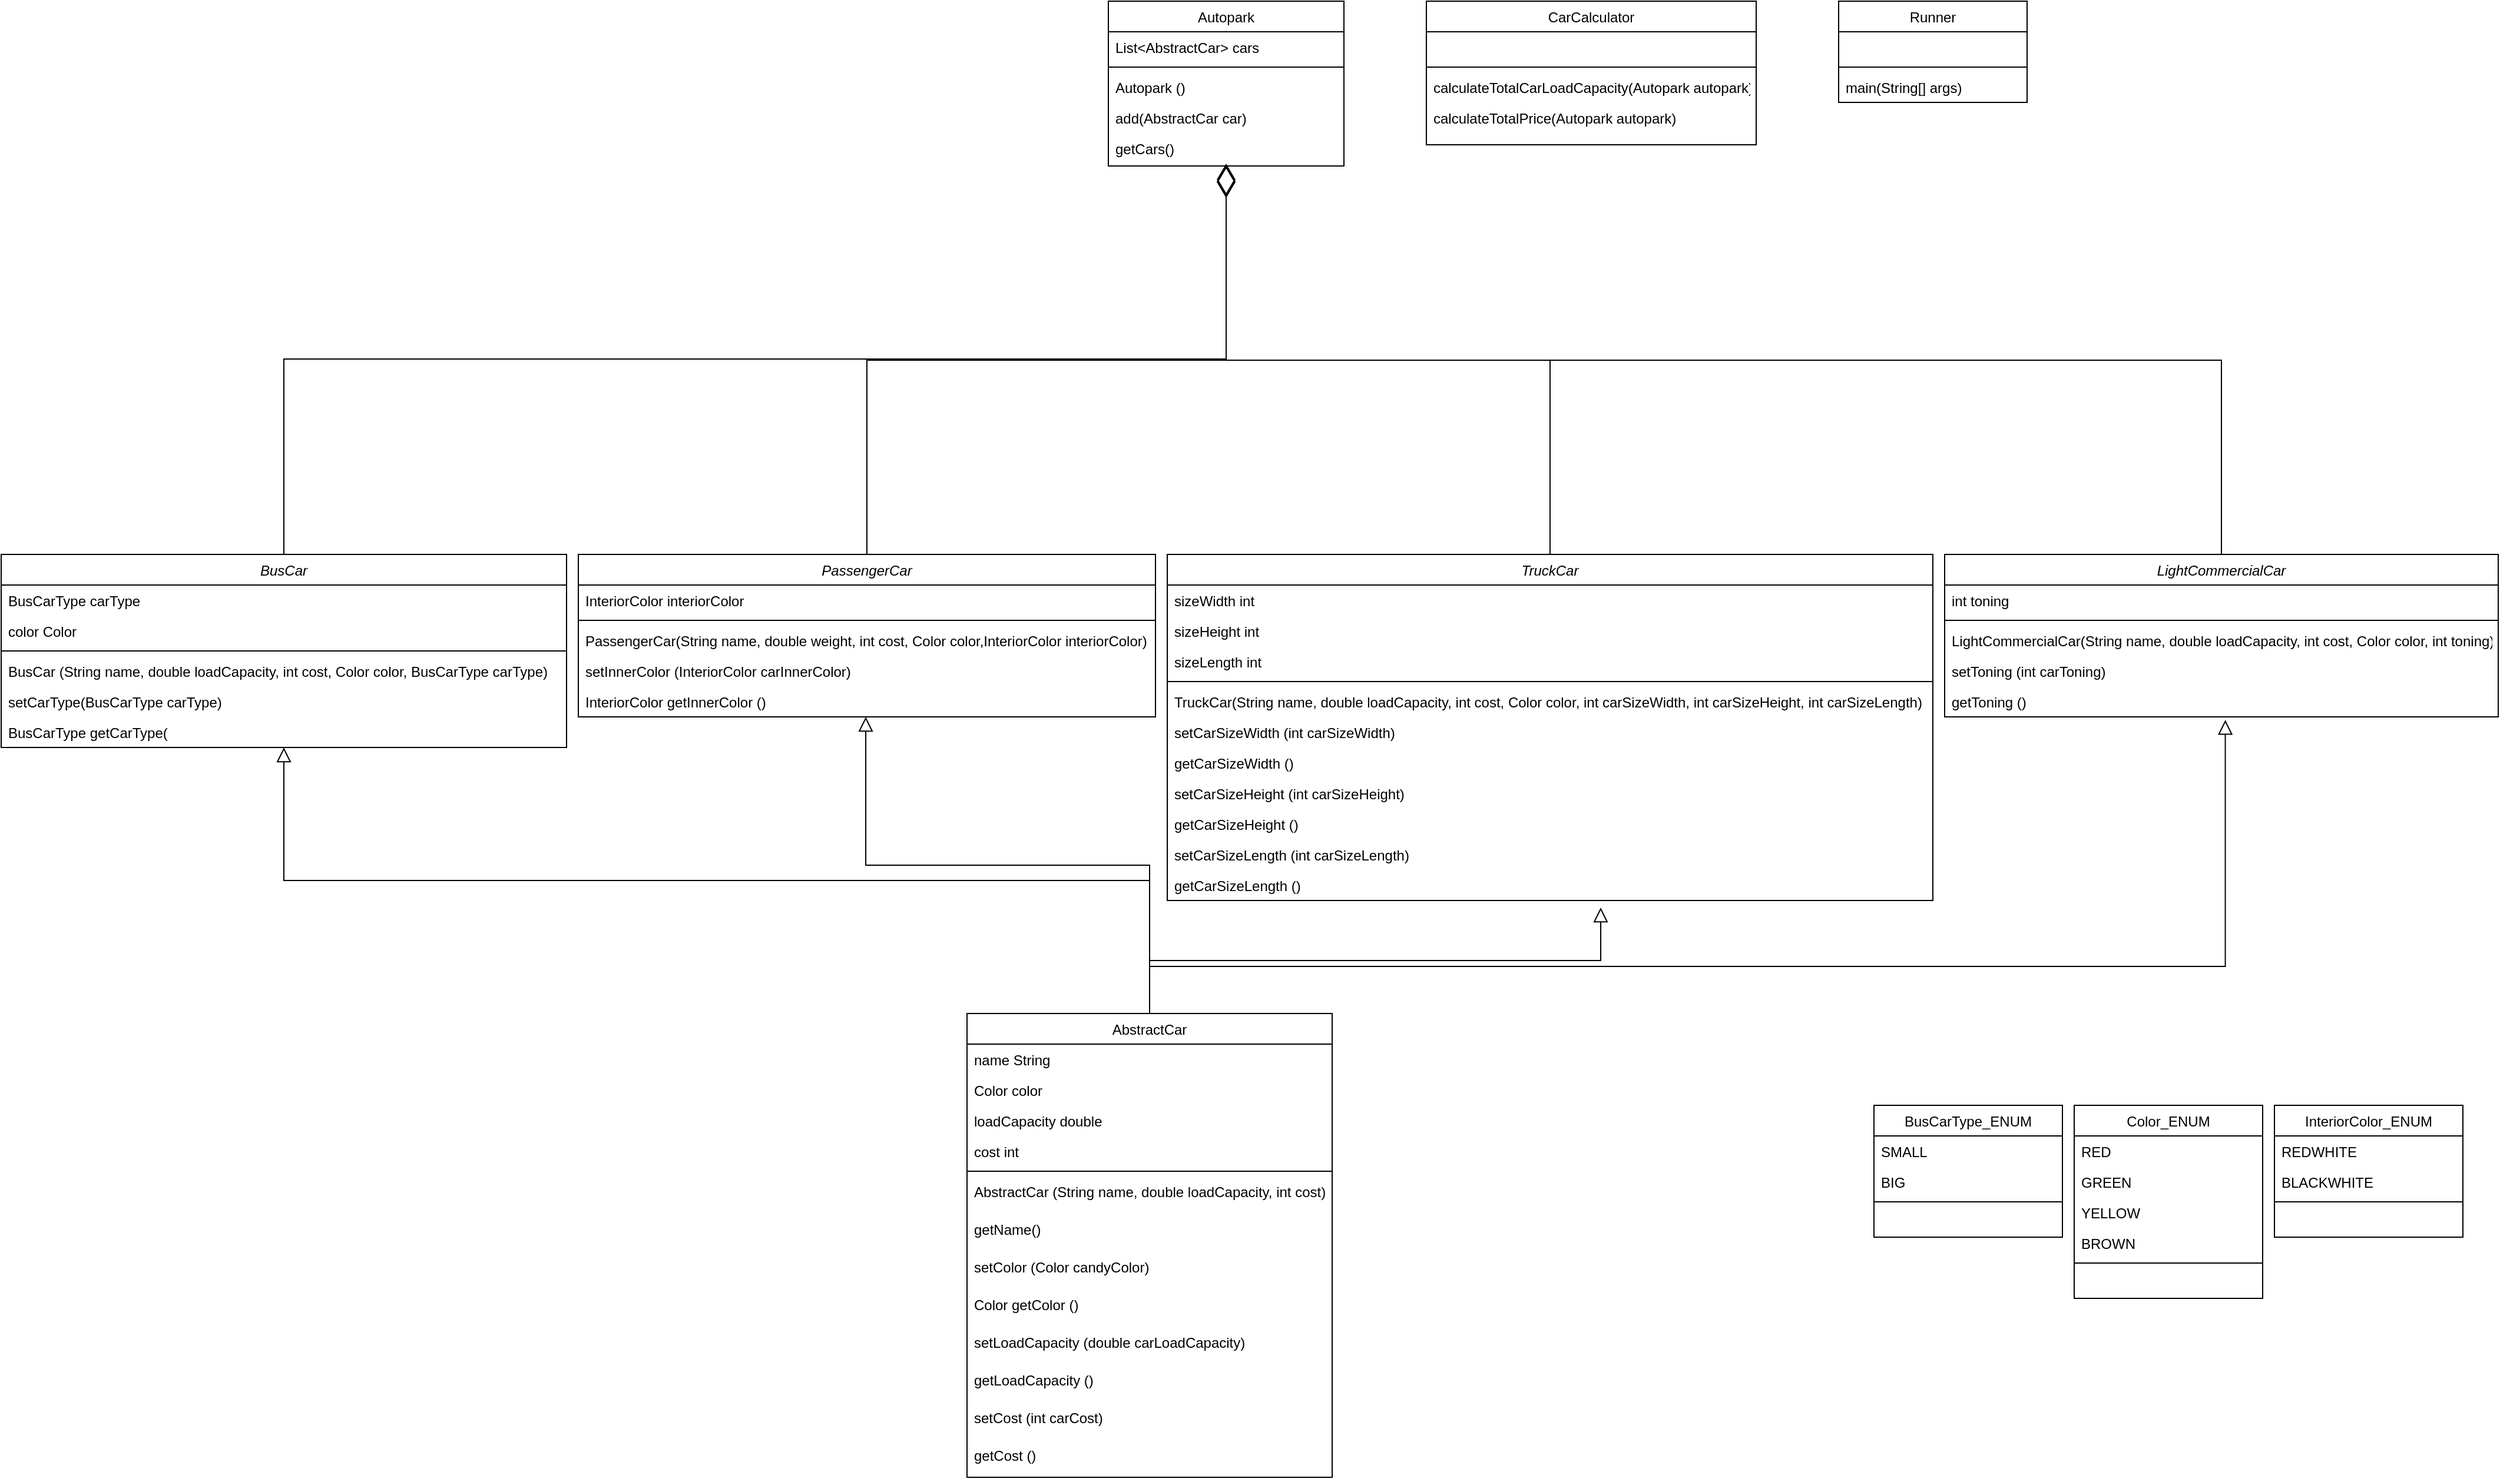 <mxfile version="21.0.2" type="github"><diagram id="C5RBs43oDa-KdzZeNtuy" name="Page-1"><mxGraphModel dx="2927" dy="2315" grid="1" gridSize="10" guides="1" tooltips="1" connect="1" arrows="1" fold="1" page="1" pageScale="1" pageWidth="827" pageHeight="1169" math="0" shadow="0"><root><mxCell id="WIyWlLk6GJQsqaUBKTNV-0"/><mxCell id="WIyWlLk6GJQsqaUBKTNV-1" parent="WIyWlLk6GJQsqaUBKTNV-0"/><mxCell id="zkfFHV4jXpPFQw0GAbJ--0" value="BusCar" style="swimlane;fontStyle=2;align=center;verticalAlign=top;childLayout=stackLayout;horizontal=1;startSize=26;horizontalStack=0;resizeParent=1;resizeLast=0;collapsible=1;marginBottom=0;rounded=0;shadow=0;strokeWidth=1;" parent="WIyWlLk6GJQsqaUBKTNV-1" vertex="1"><mxGeometry x="-720" y="-40" width="480" height="164" as="geometry"><mxRectangle x="230" y="140" width="160" height="26" as="alternateBounds"/></mxGeometry></mxCell><mxCell id="zkfFHV4jXpPFQw0GAbJ--1" value="BusCarType carType" style="text;align=left;verticalAlign=top;spacingLeft=4;spacingRight=4;overflow=hidden;rotatable=0;points=[[0,0.5],[1,0.5]];portConstraint=eastwest;" parent="zkfFHV4jXpPFQw0GAbJ--0" vertex="1"><mxGeometry y="26" width="480" height="26" as="geometry"/></mxCell><mxCell id="zkfFHV4jXpPFQw0GAbJ--2" value="color Color" style="text;align=left;verticalAlign=top;spacingLeft=4;spacingRight=4;overflow=hidden;rotatable=0;points=[[0,0.5],[1,0.5]];portConstraint=eastwest;rounded=0;shadow=0;html=0;" parent="zkfFHV4jXpPFQw0GAbJ--0" vertex="1"><mxGeometry y="52" width="480" height="26" as="geometry"/></mxCell><mxCell id="zkfFHV4jXpPFQw0GAbJ--4" value="" style="line;html=1;strokeWidth=1;align=left;verticalAlign=middle;spacingTop=-1;spacingLeft=3;spacingRight=3;rotatable=0;labelPosition=right;points=[];portConstraint=eastwest;" parent="zkfFHV4jXpPFQw0GAbJ--0" vertex="1"><mxGeometry y="78" width="480" height="8" as="geometry"/></mxCell><mxCell id="zkfFHV4jXpPFQw0GAbJ--5" value="BusCar (String name, double loadСapacity, int cost, Color color, BusCarType carType)" style="text;align=left;verticalAlign=top;spacingLeft=4;spacingRight=4;overflow=hidden;rotatable=0;points=[[0,0.5],[1,0.5]];portConstraint=eastwest;" parent="zkfFHV4jXpPFQw0GAbJ--0" vertex="1"><mxGeometry y="86" width="480" height="26" as="geometry"/></mxCell><mxCell id="a_UhoH1bvDBzXyuzZ5Yq-30" value="setCarType(BusCarType carType)" style="text;align=left;verticalAlign=top;spacingLeft=4;spacingRight=4;overflow=hidden;rotatable=0;points=[[0,0.5],[1,0.5]];portConstraint=eastwest;" parent="zkfFHV4jXpPFQw0GAbJ--0" vertex="1"><mxGeometry y="112" width="480" height="26" as="geometry"/></mxCell><mxCell id="a_UhoH1bvDBzXyuzZ5Yq-31" value="BusCarType getCarType(" style="text;align=left;verticalAlign=top;spacingLeft=4;spacingRight=4;overflow=hidden;rotatable=0;points=[[0,0.5],[1,0.5]];portConstraint=eastwest;" parent="zkfFHV4jXpPFQw0GAbJ--0" vertex="1"><mxGeometry y="138" width="480" height="26" as="geometry"/></mxCell><mxCell id="zkfFHV4jXpPFQw0GAbJ--6" value="AbstractCar" style="swimlane;fontStyle=0;align=center;verticalAlign=top;childLayout=stackLayout;horizontal=1;startSize=26;horizontalStack=0;resizeParent=1;resizeLast=0;collapsible=1;marginBottom=0;rounded=0;shadow=0;strokeWidth=1;" parent="WIyWlLk6GJQsqaUBKTNV-1" vertex="1"><mxGeometry x="100" y="350" width="310" height="394" as="geometry"><mxRectangle x="130" y="380" width="160" height="26" as="alternateBounds"/></mxGeometry></mxCell><mxCell id="zkfFHV4jXpPFQw0GAbJ--7" value="name String" style="text;align=left;verticalAlign=top;spacingLeft=4;spacingRight=4;overflow=hidden;rotatable=0;points=[[0,0.5],[1,0.5]];portConstraint=eastwest;" parent="zkfFHV4jXpPFQw0GAbJ--6" vertex="1"><mxGeometry y="26" width="310" height="26" as="geometry"/></mxCell><mxCell id="CtjIWmFSOStkcDeO7eYY-0" value="Color color" style="text;align=left;verticalAlign=top;spacingLeft=4;spacingRight=4;overflow=hidden;rotatable=0;points=[[0,0.5],[1,0.5]];portConstraint=eastwest;rounded=0;shadow=0;html=0;" vertex="1" parent="zkfFHV4jXpPFQw0GAbJ--6"><mxGeometry y="52" width="310" height="26" as="geometry"/></mxCell><mxCell id="zkfFHV4jXpPFQw0GAbJ--8" value="loadСapacity double" style="text;align=left;verticalAlign=top;spacingLeft=4;spacingRight=4;overflow=hidden;rotatable=0;points=[[0,0.5],[1,0.5]];portConstraint=eastwest;rounded=0;shadow=0;html=0;" parent="zkfFHV4jXpPFQw0GAbJ--6" vertex="1"><mxGeometry y="78" width="310" height="26" as="geometry"/></mxCell><mxCell id="a_UhoH1bvDBzXyuzZ5Yq-21" value="cost int" style="text;align=left;verticalAlign=top;spacingLeft=4;spacingRight=4;overflow=hidden;rotatable=0;points=[[0,0.5],[1,0.5]];portConstraint=eastwest;rounded=0;shadow=0;html=0;" parent="zkfFHV4jXpPFQw0GAbJ--6" vertex="1"><mxGeometry y="104" width="310" height="26" as="geometry"/></mxCell><mxCell id="zkfFHV4jXpPFQw0GAbJ--9" value="" style="line;html=1;strokeWidth=1;align=left;verticalAlign=middle;spacingTop=-1;spacingLeft=3;spacingRight=3;rotatable=0;labelPosition=right;points=[];portConstraint=eastwest;" parent="zkfFHV4jXpPFQw0GAbJ--6" vertex="1"><mxGeometry y="130" width="310" height="8" as="geometry"/></mxCell><mxCell id="zkfFHV4jXpPFQw0GAbJ--11" value="AbstractCar (String name, double loadСapacity, int cost)" style="text;align=left;verticalAlign=top;spacingLeft=4;spacingRight=4;overflow=hidden;rotatable=0;points=[[0,0.5],[1,0.5]];portConstraint=eastwest;" parent="zkfFHV4jXpPFQw0GAbJ--6" vertex="1"><mxGeometry y="138" width="310" height="32" as="geometry"/></mxCell><mxCell id="a_UhoH1bvDBzXyuzZ5Yq-22" value="getName()" style="text;align=left;verticalAlign=top;spacingLeft=4;spacingRight=4;overflow=hidden;rotatable=0;points=[[0,0.5],[1,0.5]];portConstraint=eastwest;" parent="zkfFHV4jXpPFQw0GAbJ--6" vertex="1"><mxGeometry y="170" width="310" height="32" as="geometry"/></mxCell><mxCell id="a_UhoH1bvDBzXyuzZ5Yq-23" value="setColor (Color candyColor)" style="text;align=left;verticalAlign=top;spacingLeft=4;spacingRight=4;overflow=hidden;rotatable=0;points=[[0,0.5],[1,0.5]];portConstraint=eastwest;" parent="zkfFHV4jXpPFQw0GAbJ--6" vertex="1"><mxGeometry y="202" width="310" height="32" as="geometry"/></mxCell><mxCell id="a_UhoH1bvDBzXyuzZ5Yq-24" value="Color getColor ()" style="text;align=left;verticalAlign=top;spacingLeft=4;spacingRight=4;overflow=hidden;rotatable=0;points=[[0,0.5],[1,0.5]];portConstraint=eastwest;" parent="zkfFHV4jXpPFQw0GAbJ--6" vertex="1"><mxGeometry y="234" width="310" height="32" as="geometry"/></mxCell><mxCell id="a_UhoH1bvDBzXyuzZ5Yq-25" value="setLoadСapacity (double carLoadСapacity)" style="text;align=left;verticalAlign=top;spacingLeft=4;spacingRight=4;overflow=hidden;rotatable=0;points=[[0,0.5],[1,0.5]];portConstraint=eastwest;" parent="zkfFHV4jXpPFQw0GAbJ--6" vertex="1"><mxGeometry y="266" width="310" height="32" as="geometry"/></mxCell><mxCell id="a_UhoH1bvDBzXyuzZ5Yq-26" value="getLoadСapacity ()" style="text;align=left;verticalAlign=top;spacingLeft=4;spacingRight=4;overflow=hidden;rotatable=0;points=[[0,0.5],[1,0.5]];portConstraint=eastwest;" parent="zkfFHV4jXpPFQw0GAbJ--6" vertex="1"><mxGeometry y="298" width="310" height="32" as="geometry"/></mxCell><mxCell id="a_UhoH1bvDBzXyuzZ5Yq-27" value="setCost (int carCost)" style="text;align=left;verticalAlign=top;spacingLeft=4;spacingRight=4;overflow=hidden;rotatable=0;points=[[0,0.5],[1,0.5]];portConstraint=eastwest;" parent="zkfFHV4jXpPFQw0GAbJ--6" vertex="1"><mxGeometry y="330" width="310" height="32" as="geometry"/></mxCell><mxCell id="a_UhoH1bvDBzXyuzZ5Yq-29" value="getCost ()" style="text;align=left;verticalAlign=top;spacingLeft=4;spacingRight=4;overflow=hidden;rotatable=0;points=[[0,0.5],[1,0.5]];portConstraint=eastwest;" parent="zkfFHV4jXpPFQw0GAbJ--6" vertex="1"><mxGeometry y="362" width="310" height="32" as="geometry"/></mxCell><mxCell id="zkfFHV4jXpPFQw0GAbJ--12" value="" style="endArrow=block;endSize=10;endFill=0;shadow=0;strokeWidth=1;rounded=0;edgeStyle=elbowEdgeStyle;elbow=vertical;" parent="WIyWlLk6GJQsqaUBKTNV-1" source="zkfFHV4jXpPFQw0GAbJ--6" target="zkfFHV4jXpPFQw0GAbJ--0" edge="1"><mxGeometry width="160" relative="1" as="geometry"><mxPoint x="200" y="203" as="sourcePoint"/><mxPoint x="200" y="203" as="targetPoint"/></mxGeometry></mxCell><mxCell id="zkfFHV4jXpPFQw0GAbJ--13" value="Runner" style="swimlane;fontStyle=0;align=center;verticalAlign=top;childLayout=stackLayout;horizontal=1;startSize=26;horizontalStack=0;resizeParent=1;resizeLast=0;collapsible=1;marginBottom=0;rounded=0;shadow=0;strokeWidth=1;" parent="WIyWlLk6GJQsqaUBKTNV-1" vertex="1"><mxGeometry x="840" y="-510" width="160" height="86" as="geometry"><mxRectangle x="340" y="380" width="170" height="26" as="alternateBounds"/></mxGeometry></mxCell><mxCell id="zkfFHV4jXpPFQw0GAbJ--14" value=" " style="text;align=left;verticalAlign=top;spacingLeft=4;spacingRight=4;overflow=hidden;rotatable=0;points=[[0,0.5],[1,0.5]];portConstraint=eastwest;" parent="zkfFHV4jXpPFQw0GAbJ--13" vertex="1"><mxGeometry y="26" width="160" height="26" as="geometry"/></mxCell><mxCell id="zkfFHV4jXpPFQw0GAbJ--15" value="" style="line;html=1;strokeWidth=1;align=left;verticalAlign=middle;spacingTop=-1;spacingLeft=3;spacingRight=3;rotatable=0;labelPosition=right;points=[];portConstraint=eastwest;" parent="zkfFHV4jXpPFQw0GAbJ--13" vertex="1"><mxGeometry y="52" width="160" height="8" as="geometry"/></mxCell><mxCell id="a_UhoH1bvDBzXyuzZ5Yq-43" value="main(String[] args)" style="text;align=left;verticalAlign=top;spacingLeft=4;spacingRight=4;overflow=hidden;rotatable=0;points=[[0,0.5],[1,0.5]];portConstraint=eastwest;" parent="zkfFHV4jXpPFQw0GAbJ--13" vertex="1"><mxGeometry y="60" width="160" height="26" as="geometry"/></mxCell><mxCell id="zkfFHV4jXpPFQw0GAbJ--17" value="Autopark" style="swimlane;fontStyle=0;align=center;verticalAlign=top;childLayout=stackLayout;horizontal=1;startSize=26;horizontalStack=0;resizeParent=1;resizeLast=0;collapsible=1;marginBottom=0;rounded=0;shadow=0;strokeWidth=1;" parent="WIyWlLk6GJQsqaUBKTNV-1" vertex="1"><mxGeometry x="220" y="-510" width="200" height="140" as="geometry"><mxRectangle x="550" y="140" width="160" height="26" as="alternateBounds"/></mxGeometry></mxCell><mxCell id="zkfFHV4jXpPFQw0GAbJ--18" value="List&lt;AbstractCar&gt; cars" style="text;align=left;verticalAlign=top;spacingLeft=4;spacingRight=4;overflow=hidden;rotatable=0;points=[[0,0.5],[1,0.5]];portConstraint=eastwest;" parent="zkfFHV4jXpPFQw0GAbJ--17" vertex="1"><mxGeometry y="26" width="200" height="26" as="geometry"/></mxCell><mxCell id="zkfFHV4jXpPFQw0GAbJ--23" value="" style="line;html=1;strokeWidth=1;align=left;verticalAlign=middle;spacingTop=-1;spacingLeft=3;spacingRight=3;rotatable=0;labelPosition=right;points=[];portConstraint=eastwest;" parent="zkfFHV4jXpPFQw0GAbJ--17" vertex="1"><mxGeometry y="52" width="200" height="8" as="geometry"/></mxCell><mxCell id="zkfFHV4jXpPFQw0GAbJ--24" value="Autopark ()" style="text;align=left;verticalAlign=top;spacingLeft=4;spacingRight=4;overflow=hidden;rotatable=0;points=[[0,0.5],[1,0.5]];portConstraint=eastwest;" parent="zkfFHV4jXpPFQw0GAbJ--17" vertex="1"><mxGeometry y="60" width="200" height="26" as="geometry"/></mxCell><mxCell id="zkfFHV4jXpPFQw0GAbJ--25" value="add(AbstractCar car)" style="text;align=left;verticalAlign=top;spacingLeft=4;spacingRight=4;overflow=hidden;rotatable=0;points=[[0,0.5],[1,0.5]];portConstraint=eastwest;" parent="zkfFHV4jXpPFQw0GAbJ--17" vertex="1"><mxGeometry y="86" width="200" height="26" as="geometry"/></mxCell><mxCell id="a_UhoH1bvDBzXyuzZ5Yq-42" value="getCars()" style="text;align=left;verticalAlign=top;spacingLeft=4;spacingRight=4;overflow=hidden;rotatable=0;points=[[0,0.5],[1,0.5]];portConstraint=eastwest;" parent="zkfFHV4jXpPFQw0GAbJ--17" vertex="1"><mxGeometry y="112" width="200" height="26" as="geometry"/></mxCell><mxCell id="a_UhoH1bvDBzXyuzZ5Yq-0" value="PassengerCar" style="swimlane;fontStyle=2;align=center;verticalAlign=top;childLayout=stackLayout;horizontal=1;startSize=26;horizontalStack=0;resizeParent=1;resizeLast=0;collapsible=1;marginBottom=0;rounded=0;shadow=0;strokeWidth=1;" parent="WIyWlLk6GJQsqaUBKTNV-1" vertex="1"><mxGeometry x="-230" y="-40" width="490" height="138" as="geometry"><mxRectangle x="230" y="140" width="160" height="26" as="alternateBounds"/></mxGeometry></mxCell><mxCell id="a_UhoH1bvDBzXyuzZ5Yq-1" value="InteriorColor interiorColor" style="text;align=left;verticalAlign=top;spacingLeft=4;spacingRight=4;overflow=hidden;rotatable=0;points=[[0,0.5],[1,0.5]];portConstraint=eastwest;" parent="a_UhoH1bvDBzXyuzZ5Yq-0" vertex="1"><mxGeometry y="26" width="490" height="26" as="geometry"/></mxCell><mxCell id="a_UhoH1bvDBzXyuzZ5Yq-4" value="" style="line;html=1;strokeWidth=1;align=left;verticalAlign=middle;spacingTop=-1;spacingLeft=3;spacingRight=3;rotatable=0;labelPosition=right;points=[];portConstraint=eastwest;" parent="a_UhoH1bvDBzXyuzZ5Yq-0" vertex="1"><mxGeometry y="52" width="490" height="8" as="geometry"/></mxCell><mxCell id="a_UhoH1bvDBzXyuzZ5Yq-5" value="PassengerCar(String name, double weight, int cost, Color color,InteriorColor interiorColor)" style="text;align=left;verticalAlign=top;spacingLeft=4;spacingRight=4;overflow=hidden;rotatable=0;points=[[0,0.5],[1,0.5]];portConstraint=eastwest;" parent="a_UhoH1bvDBzXyuzZ5Yq-0" vertex="1"><mxGeometry y="60" width="490" height="26" as="geometry"/></mxCell><mxCell id="a_UhoH1bvDBzXyuzZ5Yq-32" value="setInnerColor (InteriorColor carInnerColor)" style="text;align=left;verticalAlign=top;spacingLeft=4;spacingRight=4;overflow=hidden;rotatable=0;points=[[0,0.5],[1,0.5]];portConstraint=eastwest;" parent="a_UhoH1bvDBzXyuzZ5Yq-0" vertex="1"><mxGeometry y="86" width="490" height="26" as="geometry"/></mxCell><mxCell id="a_UhoH1bvDBzXyuzZ5Yq-33" value="InteriorColor getInnerColor ()" style="text;align=left;verticalAlign=top;spacingLeft=4;spacingRight=4;overflow=hidden;rotatable=0;points=[[0,0.5],[1,0.5]];portConstraint=eastwest;" parent="a_UhoH1bvDBzXyuzZ5Yq-0" vertex="1"><mxGeometry y="112" width="490" height="26" as="geometry"/></mxCell><mxCell id="a_UhoH1bvDBzXyuzZ5Yq-6" value="" style="endArrow=block;endSize=10;endFill=0;shadow=0;strokeWidth=1;rounded=0;edgeStyle=elbowEdgeStyle;elbow=vertical;exitX=0.5;exitY=0;exitDx=0;exitDy=0;entryX=0.498;entryY=1;entryDx=0;entryDy=0;entryPerimeter=0;" parent="WIyWlLk6GJQsqaUBKTNV-1" source="zkfFHV4jXpPFQw0GAbJ--6" target="a_UhoH1bvDBzXyuzZ5Yq-33" edge="1"><mxGeometry width="160" relative="1" as="geometry"><mxPoint x="250" y="360" as="sourcePoint"/><mxPoint x="85" y="220" as="targetPoint"/></mxGeometry></mxCell><mxCell id="a_UhoH1bvDBzXyuzZ5Yq-7" value="TruckCar" style="swimlane;fontStyle=2;align=center;verticalAlign=top;childLayout=stackLayout;horizontal=1;startSize=26;horizontalStack=0;resizeParent=1;resizeLast=0;collapsible=1;marginBottom=0;rounded=0;shadow=0;strokeWidth=1;" parent="WIyWlLk6GJQsqaUBKTNV-1" vertex="1"><mxGeometry x="270" y="-40" width="650" height="294" as="geometry"><mxRectangle x="230" y="140" width="160" height="26" as="alternateBounds"/></mxGeometry></mxCell><mxCell id="a_UhoH1bvDBzXyuzZ5Yq-8" value="sizeWidth int" style="text;align=left;verticalAlign=top;spacingLeft=4;spacingRight=4;overflow=hidden;rotatable=0;points=[[0,0.5],[1,0.5]];portConstraint=eastwest;" parent="a_UhoH1bvDBzXyuzZ5Yq-7" vertex="1"><mxGeometry y="26" width="650" height="26" as="geometry"/></mxCell><mxCell id="a_UhoH1bvDBzXyuzZ5Yq-9" value="sizeHeight int" style="text;align=left;verticalAlign=top;spacingLeft=4;spacingRight=4;overflow=hidden;rotatable=0;points=[[0,0.5],[1,0.5]];portConstraint=eastwest;rounded=0;shadow=0;html=0;" parent="a_UhoH1bvDBzXyuzZ5Yq-7" vertex="1"><mxGeometry y="52" width="650" height="26" as="geometry"/></mxCell><mxCell id="a_UhoH1bvDBzXyuzZ5Yq-10" value="sizeLength int " style="text;align=left;verticalAlign=top;spacingLeft=4;spacingRight=4;overflow=hidden;rotatable=0;points=[[0,0.5],[1,0.5]];portConstraint=eastwest;rounded=0;shadow=0;html=0;" parent="a_UhoH1bvDBzXyuzZ5Yq-7" vertex="1"><mxGeometry y="78" width="650" height="26" as="geometry"/></mxCell><mxCell id="a_UhoH1bvDBzXyuzZ5Yq-11" value="" style="line;html=1;strokeWidth=1;align=left;verticalAlign=middle;spacingTop=-1;spacingLeft=3;spacingRight=3;rotatable=0;labelPosition=right;points=[];portConstraint=eastwest;" parent="a_UhoH1bvDBzXyuzZ5Yq-7" vertex="1"><mxGeometry y="104" width="650" height="8" as="geometry"/></mxCell><mxCell id="a_UhoH1bvDBzXyuzZ5Yq-12" value="TruckCar(String name, double loadСapacity, int cost, Color color, int carSizeWidth, int carSizeHeight, int carSizeLength)" style="text;align=left;verticalAlign=top;spacingLeft=4;spacingRight=4;overflow=hidden;rotatable=0;points=[[0,0.5],[1,0.5]];portConstraint=eastwest;" parent="a_UhoH1bvDBzXyuzZ5Yq-7" vertex="1"><mxGeometry y="112" width="650" height="26" as="geometry"/></mxCell><mxCell id="a_UhoH1bvDBzXyuzZ5Yq-34" value="setCarSizeWidth (int carSizeWidth)" style="text;align=left;verticalAlign=top;spacingLeft=4;spacingRight=4;overflow=hidden;rotatable=0;points=[[0,0.5],[1,0.5]];portConstraint=eastwest;" parent="a_UhoH1bvDBzXyuzZ5Yq-7" vertex="1"><mxGeometry y="138" width="650" height="26" as="geometry"/></mxCell><mxCell id="a_UhoH1bvDBzXyuzZ5Yq-36" value="getCarSizeWidth ()" style="text;align=left;verticalAlign=top;spacingLeft=4;spacingRight=4;overflow=hidden;rotatable=0;points=[[0,0.5],[1,0.5]];portConstraint=eastwest;" parent="a_UhoH1bvDBzXyuzZ5Yq-7" vertex="1"><mxGeometry y="164" width="650" height="26" as="geometry"/></mxCell><mxCell id="a_UhoH1bvDBzXyuzZ5Yq-35" value="setCarSizeHeight (int carSizeHeight)" style="text;align=left;verticalAlign=top;spacingLeft=4;spacingRight=4;overflow=hidden;rotatable=0;points=[[0,0.5],[1,0.5]];portConstraint=eastwest;" parent="a_UhoH1bvDBzXyuzZ5Yq-7" vertex="1"><mxGeometry y="190" width="650" height="26" as="geometry"/></mxCell><mxCell id="a_UhoH1bvDBzXyuzZ5Yq-38" value="getCarSizeHeight ()" style="text;align=left;verticalAlign=top;spacingLeft=4;spacingRight=4;overflow=hidden;rotatable=0;points=[[0,0.5],[1,0.5]];portConstraint=eastwest;" parent="a_UhoH1bvDBzXyuzZ5Yq-7" vertex="1"><mxGeometry y="216" width="650" height="26" as="geometry"/></mxCell><mxCell id="a_UhoH1bvDBzXyuzZ5Yq-37" value="setCarSizeLength (int carSizeLength)" style="text;align=left;verticalAlign=top;spacingLeft=4;spacingRight=4;overflow=hidden;rotatable=0;points=[[0,0.5],[1,0.5]];portConstraint=eastwest;" parent="a_UhoH1bvDBzXyuzZ5Yq-7" vertex="1"><mxGeometry y="242" width="650" height="26" as="geometry"/></mxCell><mxCell id="a_UhoH1bvDBzXyuzZ5Yq-39" value="getCarSizeLength ()" style="text;align=left;verticalAlign=top;spacingLeft=4;spacingRight=4;overflow=hidden;rotatable=0;points=[[0,0.5],[1,0.5]];portConstraint=eastwest;" parent="a_UhoH1bvDBzXyuzZ5Yq-7" vertex="1"><mxGeometry y="268" width="650" height="26" as="geometry"/></mxCell><mxCell id="a_UhoH1bvDBzXyuzZ5Yq-13" value="LightCommercialCar" style="swimlane;fontStyle=2;align=center;verticalAlign=top;childLayout=stackLayout;horizontal=1;startSize=26;horizontalStack=0;resizeParent=1;resizeLast=0;collapsible=1;marginBottom=0;rounded=0;shadow=0;strokeWidth=1;" parent="WIyWlLk6GJQsqaUBKTNV-1" vertex="1"><mxGeometry x="930" y="-40" width="470" height="138" as="geometry"><mxRectangle x="230" y="140" width="160" height="26" as="alternateBounds"/></mxGeometry></mxCell><mxCell id="a_UhoH1bvDBzXyuzZ5Yq-14" value="int toning" style="text;align=left;verticalAlign=top;spacingLeft=4;spacingRight=4;overflow=hidden;rotatable=0;points=[[0,0.5],[1,0.5]];portConstraint=eastwest;" parent="a_UhoH1bvDBzXyuzZ5Yq-13" vertex="1"><mxGeometry y="26" width="470" height="26" as="geometry"/></mxCell><mxCell id="a_UhoH1bvDBzXyuzZ5Yq-17" value="" style="line;html=1;strokeWidth=1;align=left;verticalAlign=middle;spacingTop=-1;spacingLeft=3;spacingRight=3;rotatable=0;labelPosition=right;points=[];portConstraint=eastwest;" parent="a_UhoH1bvDBzXyuzZ5Yq-13" vertex="1"><mxGeometry y="52" width="470" height="8" as="geometry"/></mxCell><mxCell id="a_UhoH1bvDBzXyuzZ5Yq-18" value="LightCommercialCar(String name, double loadСapacity, int cost, Color color, int toning)" style="text;align=left;verticalAlign=top;spacingLeft=4;spacingRight=4;overflow=hidden;rotatable=0;points=[[0,0.5],[1,0.5]];portConstraint=eastwest;" parent="a_UhoH1bvDBzXyuzZ5Yq-13" vertex="1"><mxGeometry y="60" width="470" height="26" as="geometry"/></mxCell><mxCell id="a_UhoH1bvDBzXyuzZ5Yq-40" value="setToning (int carToning)" style="text;align=left;verticalAlign=top;spacingLeft=4;spacingRight=4;overflow=hidden;rotatable=0;points=[[0,0.5],[1,0.5]];portConstraint=eastwest;" parent="a_UhoH1bvDBzXyuzZ5Yq-13" vertex="1"><mxGeometry y="86" width="470" height="26" as="geometry"/></mxCell><mxCell id="a_UhoH1bvDBzXyuzZ5Yq-41" value="getToning ()" style="text;align=left;verticalAlign=top;spacingLeft=4;spacingRight=4;overflow=hidden;rotatable=0;points=[[0,0.5],[1,0.5]];portConstraint=eastwest;" parent="a_UhoH1bvDBzXyuzZ5Yq-13" vertex="1"><mxGeometry y="112" width="470" height="26" as="geometry"/></mxCell><mxCell id="a_UhoH1bvDBzXyuzZ5Yq-19" value="" style="endArrow=block;endSize=10;endFill=0;shadow=0;strokeWidth=1;rounded=0;edgeStyle=elbowEdgeStyle;elbow=vertical;exitX=0.5;exitY=0;exitDx=0;exitDy=0;" parent="WIyWlLk6GJQsqaUBKTNV-1" source="zkfFHV4jXpPFQw0GAbJ--6" edge="1"><mxGeometry width="160" relative="1" as="geometry"><mxPoint x="250" y="358" as="sourcePoint"/><mxPoint x="638" y="260" as="targetPoint"/></mxGeometry></mxCell><mxCell id="a_UhoH1bvDBzXyuzZ5Yq-20" value="" style="endArrow=block;endSize=10;endFill=0;shadow=0;strokeWidth=1;rounded=0;edgeStyle=elbowEdgeStyle;elbow=vertical;exitX=0.5;exitY=0;exitDx=0;exitDy=0;entryX=0.507;entryY=1.1;entryDx=0;entryDy=0;entryPerimeter=0;" parent="WIyWlLk6GJQsqaUBKTNV-1" source="zkfFHV4jXpPFQw0GAbJ--6" target="a_UhoH1bvDBzXyuzZ5Yq-41" edge="1"><mxGeometry width="160" relative="1" as="geometry"><mxPoint x="220" y="380" as="sourcePoint"/><mxPoint x="1010" y="170" as="targetPoint"/><Array as="points"><mxPoint x="690" y="310"/></Array></mxGeometry></mxCell><mxCell id="a_UhoH1bvDBzXyuzZ5Yq-44" value="BusCarType_ENUM" style="swimlane;fontStyle=0;align=center;verticalAlign=top;childLayout=stackLayout;horizontal=1;startSize=26;horizontalStack=0;resizeParent=1;resizeLast=0;collapsible=1;marginBottom=0;rounded=0;shadow=0;strokeWidth=1;" parent="WIyWlLk6GJQsqaUBKTNV-1" vertex="1"><mxGeometry x="870" y="428" width="160" height="112" as="geometry"><mxRectangle x="340" y="380" width="170" height="26" as="alternateBounds"/></mxGeometry></mxCell><mxCell id="a_UhoH1bvDBzXyuzZ5Yq-45" value="SMALL" style="text;align=left;verticalAlign=top;spacingLeft=4;spacingRight=4;overflow=hidden;rotatable=0;points=[[0,0.5],[1,0.5]];portConstraint=eastwest;" parent="a_UhoH1bvDBzXyuzZ5Yq-44" vertex="1"><mxGeometry y="26" width="160" height="26" as="geometry"/></mxCell><mxCell id="a_UhoH1bvDBzXyuzZ5Yq-48" value="BIG" style="text;align=left;verticalAlign=top;spacingLeft=4;spacingRight=4;overflow=hidden;rotatable=0;points=[[0,0.5],[1,0.5]];portConstraint=eastwest;" parent="a_UhoH1bvDBzXyuzZ5Yq-44" vertex="1"><mxGeometry y="52" width="160" height="26" as="geometry"/></mxCell><mxCell id="a_UhoH1bvDBzXyuzZ5Yq-46" value="" style="line;html=1;strokeWidth=1;align=left;verticalAlign=middle;spacingTop=-1;spacingLeft=3;spacingRight=3;rotatable=0;labelPosition=right;points=[];portConstraint=eastwest;" parent="a_UhoH1bvDBzXyuzZ5Yq-44" vertex="1"><mxGeometry y="78" width="160" height="8" as="geometry"/></mxCell><mxCell id="a_UhoH1bvDBzXyuzZ5Yq-47" value=" " style="text;align=left;verticalAlign=top;spacingLeft=4;spacingRight=4;overflow=hidden;rotatable=0;points=[[0,0.5],[1,0.5]];portConstraint=eastwest;" parent="a_UhoH1bvDBzXyuzZ5Yq-44" vertex="1"><mxGeometry y="86" width="160" height="26" as="geometry"/></mxCell><mxCell id="a_UhoH1bvDBzXyuzZ5Yq-49" value="Color_ENUM" style="swimlane;fontStyle=0;align=center;verticalAlign=top;childLayout=stackLayout;horizontal=1;startSize=26;horizontalStack=0;resizeParent=1;resizeLast=0;collapsible=1;marginBottom=0;rounded=0;shadow=0;strokeWidth=1;" parent="WIyWlLk6GJQsqaUBKTNV-1" vertex="1"><mxGeometry x="1040" y="428" width="160" height="164" as="geometry"><mxRectangle x="340" y="380" width="170" height="26" as="alternateBounds"/></mxGeometry></mxCell><mxCell id="a_UhoH1bvDBzXyuzZ5Yq-50" value="RED" style="text;align=left;verticalAlign=top;spacingLeft=4;spacingRight=4;overflow=hidden;rotatable=0;points=[[0,0.5],[1,0.5]];portConstraint=eastwest;" parent="a_UhoH1bvDBzXyuzZ5Yq-49" vertex="1"><mxGeometry y="26" width="160" height="26" as="geometry"/></mxCell><mxCell id="a_UhoH1bvDBzXyuzZ5Yq-54" value="GREEN" style="text;align=left;verticalAlign=top;spacingLeft=4;spacingRight=4;overflow=hidden;rotatable=0;points=[[0,0.5],[1,0.5]];portConstraint=eastwest;" parent="a_UhoH1bvDBzXyuzZ5Yq-49" vertex="1"><mxGeometry y="52" width="160" height="26" as="geometry"/></mxCell><mxCell id="a_UhoH1bvDBzXyuzZ5Yq-51" value="YELLOW" style="text;align=left;verticalAlign=top;spacingLeft=4;spacingRight=4;overflow=hidden;rotatable=0;points=[[0,0.5],[1,0.5]];portConstraint=eastwest;" parent="a_UhoH1bvDBzXyuzZ5Yq-49" vertex="1"><mxGeometry y="78" width="160" height="26" as="geometry"/></mxCell><mxCell id="a_UhoH1bvDBzXyuzZ5Yq-55" value="BROWN" style="text;align=left;verticalAlign=top;spacingLeft=4;spacingRight=4;overflow=hidden;rotatable=0;points=[[0,0.5],[1,0.5]];portConstraint=eastwest;" parent="a_UhoH1bvDBzXyuzZ5Yq-49" vertex="1"><mxGeometry y="104" width="160" height="26" as="geometry"/></mxCell><mxCell id="a_UhoH1bvDBzXyuzZ5Yq-52" value="" style="line;html=1;strokeWidth=1;align=left;verticalAlign=middle;spacingTop=-1;spacingLeft=3;spacingRight=3;rotatable=0;labelPosition=right;points=[];portConstraint=eastwest;" parent="a_UhoH1bvDBzXyuzZ5Yq-49" vertex="1"><mxGeometry y="130" width="160" height="8" as="geometry"/></mxCell><mxCell id="a_UhoH1bvDBzXyuzZ5Yq-53" value=" " style="text;align=left;verticalAlign=top;spacingLeft=4;spacingRight=4;overflow=hidden;rotatable=0;points=[[0,0.5],[1,0.5]];portConstraint=eastwest;" parent="a_UhoH1bvDBzXyuzZ5Yq-49" vertex="1"><mxGeometry y="138" width="160" height="26" as="geometry"/></mxCell><mxCell id="a_UhoH1bvDBzXyuzZ5Yq-56" value="InteriorColor_ENUM" style="swimlane;fontStyle=0;align=center;verticalAlign=top;childLayout=stackLayout;horizontal=1;startSize=26;horizontalStack=0;resizeParent=1;resizeLast=0;collapsible=1;marginBottom=0;rounded=0;shadow=0;strokeWidth=1;" parent="WIyWlLk6GJQsqaUBKTNV-1" vertex="1"><mxGeometry x="1210" y="428" width="160" height="112" as="geometry"><mxRectangle x="340" y="380" width="170" height="26" as="alternateBounds"/></mxGeometry></mxCell><mxCell id="a_UhoH1bvDBzXyuzZ5Yq-57" value="REDWHITE" style="text;align=left;verticalAlign=top;spacingLeft=4;spacingRight=4;overflow=hidden;rotatable=0;points=[[0,0.5],[1,0.5]];portConstraint=eastwest;" parent="a_UhoH1bvDBzXyuzZ5Yq-56" vertex="1"><mxGeometry y="26" width="160" height="26" as="geometry"/></mxCell><mxCell id="a_UhoH1bvDBzXyuzZ5Yq-58" value="BLACKWHITE" style="text;align=left;verticalAlign=top;spacingLeft=4;spacingRight=4;overflow=hidden;rotatable=0;points=[[0,0.5],[1,0.5]];portConstraint=eastwest;" parent="a_UhoH1bvDBzXyuzZ5Yq-56" vertex="1"><mxGeometry y="52" width="160" height="26" as="geometry"/></mxCell><mxCell id="a_UhoH1bvDBzXyuzZ5Yq-61" value="" style="line;html=1;strokeWidth=1;align=left;verticalAlign=middle;spacingTop=-1;spacingLeft=3;spacingRight=3;rotatable=0;labelPosition=right;points=[];portConstraint=eastwest;" parent="a_UhoH1bvDBzXyuzZ5Yq-56" vertex="1"><mxGeometry y="78" width="160" height="8" as="geometry"/></mxCell><mxCell id="a_UhoH1bvDBzXyuzZ5Yq-62" value=" " style="text;align=left;verticalAlign=top;spacingLeft=4;spacingRight=4;overflow=hidden;rotatable=0;points=[[0,0.5],[1,0.5]];portConstraint=eastwest;" parent="a_UhoH1bvDBzXyuzZ5Yq-56" vertex="1"><mxGeometry y="86" width="160" height="26" as="geometry"/></mxCell><mxCell id="a_UhoH1bvDBzXyuzZ5Yq-63" value="CarCalculator" style="swimlane;fontStyle=0;align=center;verticalAlign=top;childLayout=stackLayout;horizontal=1;startSize=26;horizontalStack=0;resizeParent=1;resizeLast=0;collapsible=1;marginBottom=0;rounded=0;shadow=0;strokeWidth=1;" parent="WIyWlLk6GJQsqaUBKTNV-1" vertex="1"><mxGeometry x="490" y="-510" width="280" height="122" as="geometry"><mxRectangle x="550" y="140" width="160" height="26" as="alternateBounds"/></mxGeometry></mxCell><mxCell id="a_UhoH1bvDBzXyuzZ5Yq-64" value=" " style="text;align=left;verticalAlign=top;spacingLeft=4;spacingRight=4;overflow=hidden;rotatable=0;points=[[0,0.5],[1,0.5]];portConstraint=eastwest;" parent="a_UhoH1bvDBzXyuzZ5Yq-63" vertex="1"><mxGeometry y="26" width="280" height="26" as="geometry"/></mxCell><mxCell id="a_UhoH1bvDBzXyuzZ5Yq-69" value="" style="line;html=1;strokeWidth=1;align=left;verticalAlign=middle;spacingTop=-1;spacingLeft=3;spacingRight=3;rotatable=0;labelPosition=right;points=[];portConstraint=eastwest;" parent="a_UhoH1bvDBzXyuzZ5Yq-63" vertex="1"><mxGeometry y="52" width="280" height="8" as="geometry"/></mxCell><mxCell id="a_UhoH1bvDBzXyuzZ5Yq-70" value="calculateTotalCarLoadСapacity(Autopark autopark)" style="text;align=left;verticalAlign=top;spacingLeft=4;spacingRight=4;overflow=hidden;rotatable=0;points=[[0,0.5],[1,0.5]];portConstraint=eastwest;" parent="a_UhoH1bvDBzXyuzZ5Yq-63" vertex="1"><mxGeometry y="60" width="280" height="26" as="geometry"/></mxCell><mxCell id="a_UhoH1bvDBzXyuzZ5Yq-71" value="calculateTotalPrice(Autopark autopark)" style="text;align=left;verticalAlign=top;spacingLeft=4;spacingRight=4;overflow=hidden;rotatable=0;points=[[0,0.5],[1,0.5]];portConstraint=eastwest;" parent="a_UhoH1bvDBzXyuzZ5Yq-63" vertex="1"><mxGeometry y="86" width="280" height="26" as="geometry"/></mxCell><mxCell id="a_UhoH1bvDBzXyuzZ5Yq-73" value="" style="endArrow=diamondThin;endFill=0;endSize=24;html=1;rounded=0;exitX=0.5;exitY=0;exitDx=0;exitDy=0;edgeStyle=elbowEdgeStyle;elbow=vertical;" parent="WIyWlLk6GJQsqaUBKTNV-1" source="zkfFHV4jXpPFQw0GAbJ--0" target="a_UhoH1bvDBzXyuzZ5Yq-42" edge="1"><mxGeometry width="160" relative="1" as="geometry"><mxPoint x="360" y="-140" as="sourcePoint"/><mxPoint x="520" y="-140" as="targetPoint"/></mxGeometry></mxCell><mxCell id="a_UhoH1bvDBzXyuzZ5Yq-74" value="" style="endArrow=diamondThin;endFill=0;endSize=24;html=1;rounded=0;exitX=0.5;exitY=0;exitDx=0;exitDy=0;edgeStyle=elbowEdgeStyle;elbow=vertical;" parent="WIyWlLk6GJQsqaUBKTNV-1" source="a_UhoH1bvDBzXyuzZ5Yq-0" edge="1"><mxGeometry width="160" relative="1" as="geometry"><mxPoint x="-420" y="-30" as="sourcePoint"/><mxPoint x="320" y="-370" as="targetPoint"/></mxGeometry></mxCell><mxCell id="a_UhoH1bvDBzXyuzZ5Yq-75" value="" style="endArrow=diamondThin;endFill=0;endSize=24;html=1;rounded=0;exitX=0.5;exitY=0;exitDx=0;exitDy=0;edgeStyle=elbowEdgeStyle;elbow=vertical;" parent="WIyWlLk6GJQsqaUBKTNV-1" source="a_UhoH1bvDBzXyuzZ5Yq-7" edge="1"><mxGeometry width="160" relative="1" as="geometry"><mxPoint x="-410" y="-20" as="sourcePoint"/><mxPoint x="320" y="-370" as="targetPoint"/></mxGeometry></mxCell><mxCell id="a_UhoH1bvDBzXyuzZ5Yq-76" value="" style="endArrow=diamondThin;endFill=0;endSize=24;html=1;rounded=0;exitX=0.5;exitY=0;exitDx=0;exitDy=0;edgeStyle=elbowEdgeStyle;elbow=vertical;" parent="WIyWlLk6GJQsqaUBKTNV-1" source="a_UhoH1bvDBzXyuzZ5Yq-13" edge="1"><mxGeometry width="160" relative="1" as="geometry"><mxPoint x="-400" y="-10" as="sourcePoint"/><mxPoint x="320" y="-370" as="targetPoint"/></mxGeometry></mxCell></root></mxGraphModel></diagram></mxfile>